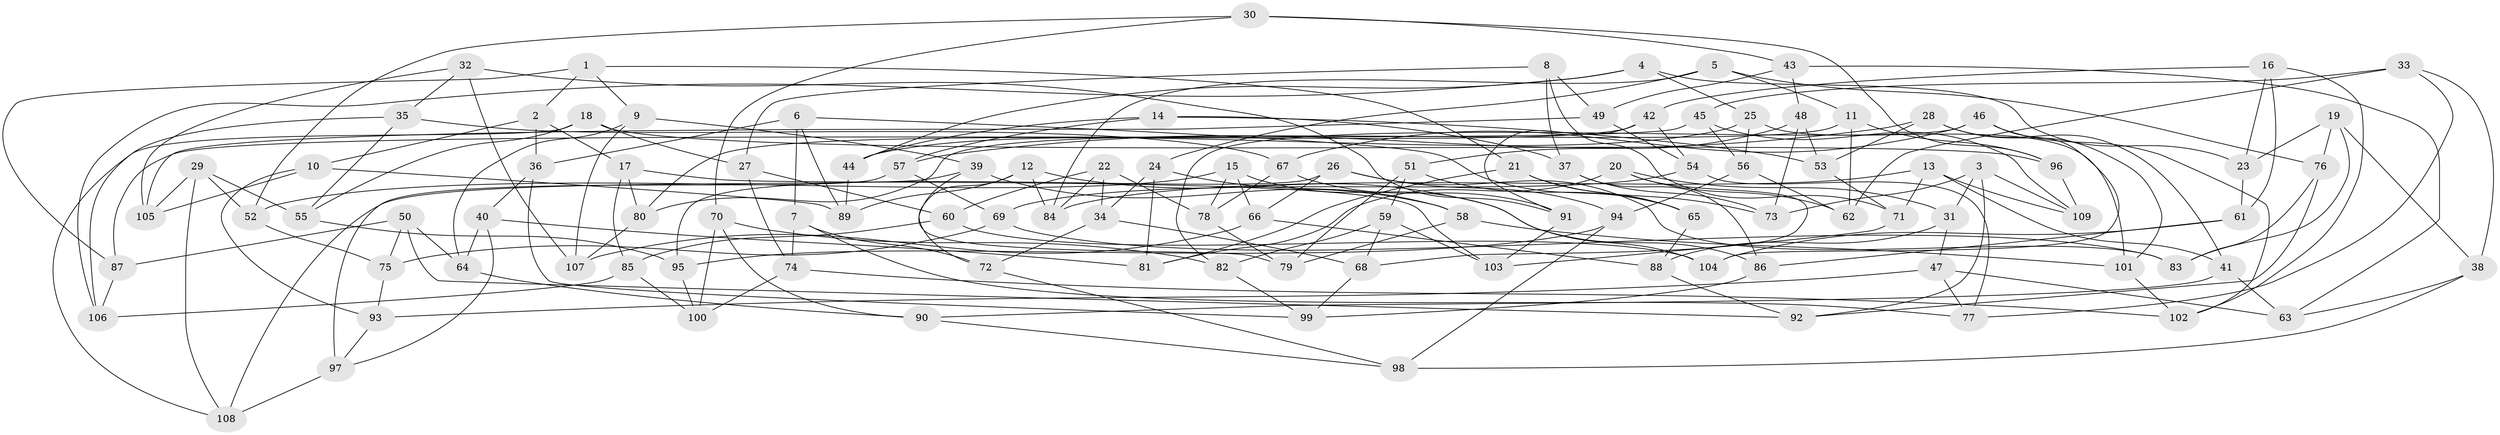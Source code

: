 // Generated by graph-tools (version 1.1) at 2025/26/03/09/25 03:26:56]
// undirected, 109 vertices, 218 edges
graph export_dot {
graph [start="1"]
  node [color=gray90,style=filled];
  1;
  2;
  3;
  4;
  5;
  6;
  7;
  8;
  9;
  10;
  11;
  12;
  13;
  14;
  15;
  16;
  17;
  18;
  19;
  20;
  21;
  22;
  23;
  24;
  25;
  26;
  27;
  28;
  29;
  30;
  31;
  32;
  33;
  34;
  35;
  36;
  37;
  38;
  39;
  40;
  41;
  42;
  43;
  44;
  45;
  46;
  47;
  48;
  49;
  50;
  51;
  52;
  53;
  54;
  55;
  56;
  57;
  58;
  59;
  60;
  61;
  62;
  63;
  64;
  65;
  66;
  67;
  68;
  69;
  70;
  71;
  72;
  73;
  74;
  75;
  76;
  77;
  78;
  79;
  80;
  81;
  82;
  83;
  84;
  85;
  86;
  87;
  88;
  89;
  90;
  91;
  92;
  93;
  94;
  95;
  96;
  97;
  98;
  99;
  100;
  101;
  102;
  103;
  104;
  105;
  106;
  107;
  108;
  109;
  1 -- 9;
  1 -- 2;
  1 -- 21;
  1 -- 87;
  2 -- 36;
  2 -- 10;
  2 -- 17;
  3 -- 92;
  3 -- 109;
  3 -- 73;
  3 -- 31;
  4 -- 23;
  4 -- 44;
  4 -- 25;
  4 -- 106;
  5 -- 76;
  5 -- 11;
  5 -- 24;
  5 -- 84;
  6 -- 89;
  6 -- 36;
  6 -- 65;
  6 -- 7;
  7 -- 72;
  7 -- 74;
  7 -- 77;
  8 -- 27;
  8 -- 71;
  8 -- 37;
  8 -- 49;
  9 -- 64;
  9 -- 107;
  9 -- 39;
  10 -- 105;
  10 -- 89;
  10 -- 93;
  11 -- 80;
  11 -- 62;
  11 -- 96;
  12 -- 84;
  12 -- 89;
  12 -- 86;
  12 -- 72;
  13 -- 109;
  13 -- 41;
  13 -- 84;
  13 -- 71;
  14 -- 57;
  14 -- 53;
  14 -- 44;
  14 -- 37;
  15 -- 78;
  15 -- 52;
  15 -- 104;
  15 -- 66;
  16 -- 61;
  16 -- 23;
  16 -- 102;
  16 -- 42;
  17 -- 80;
  17 -- 85;
  17 -- 103;
  18 -- 55;
  18 -- 27;
  18 -- 96;
  18 -- 108;
  19 -- 83;
  19 -- 38;
  19 -- 76;
  19 -- 23;
  20 -- 81;
  20 -- 31;
  20 -- 68;
  20 -- 62;
  21 -- 81;
  21 -- 73;
  21 -- 65;
  22 -- 34;
  22 -- 84;
  22 -- 78;
  22 -- 60;
  23 -- 61;
  24 -- 81;
  24 -- 34;
  24 -- 58;
  25 -- 101;
  25 -- 56;
  25 -- 44;
  26 -- 66;
  26 -- 83;
  26 -- 94;
  26 -- 95;
  27 -- 60;
  27 -- 74;
  28 -- 57;
  28 -- 101;
  28 -- 53;
  28 -- 41;
  29 -- 52;
  29 -- 105;
  29 -- 55;
  29 -- 108;
  30 -- 43;
  30 -- 70;
  30 -- 52;
  30 -- 96;
  31 -- 88;
  31 -- 47;
  32 -- 35;
  32 -- 105;
  32 -- 91;
  32 -- 107;
  33 -- 62;
  33 -- 77;
  33 -- 45;
  33 -- 38;
  34 -- 72;
  34 -- 68;
  35 -- 67;
  35 -- 55;
  35 -- 106;
  36 -- 99;
  36 -- 40;
  37 -- 73;
  37 -- 86;
  38 -- 63;
  38 -- 98;
  39 -- 58;
  39 -- 79;
  39 -- 108;
  40 -- 81;
  40 -- 64;
  40 -- 97;
  41 -- 90;
  41 -- 63;
  42 -- 91;
  42 -- 80;
  42 -- 54;
  43 -- 49;
  43 -- 48;
  43 -- 63;
  44 -- 89;
  45 -- 109;
  45 -- 87;
  45 -- 56;
  46 -- 82;
  46 -- 104;
  46 -- 67;
  46 -- 102;
  47 -- 93;
  47 -- 63;
  47 -- 77;
  48 -- 51;
  48 -- 73;
  48 -- 53;
  49 -- 54;
  49 -- 105;
  50 -- 75;
  50 -- 64;
  50 -- 92;
  50 -- 87;
  51 -- 79;
  51 -- 65;
  51 -- 59;
  52 -- 75;
  53 -- 71;
  54 -- 77;
  54 -- 69;
  55 -- 95;
  56 -- 94;
  56 -- 62;
  57 -- 69;
  57 -- 97;
  58 -- 101;
  58 -- 79;
  59 -- 68;
  59 -- 103;
  59 -- 82;
  60 -- 104;
  60 -- 85;
  61 -- 104;
  61 -- 86;
  64 -- 90;
  65 -- 88;
  66 -- 107;
  66 -- 88;
  67 -- 78;
  67 -- 91;
  68 -- 99;
  69 -- 83;
  69 -- 75;
  70 -- 82;
  70 -- 90;
  70 -- 100;
  71 -- 103;
  72 -- 98;
  74 -- 102;
  74 -- 100;
  75 -- 93;
  76 -- 83;
  76 -- 92;
  78 -- 79;
  80 -- 107;
  82 -- 99;
  85 -- 106;
  85 -- 100;
  86 -- 99;
  87 -- 106;
  88 -- 92;
  90 -- 98;
  91 -- 103;
  93 -- 97;
  94 -- 95;
  94 -- 98;
  95 -- 100;
  96 -- 109;
  97 -- 108;
  101 -- 102;
}
